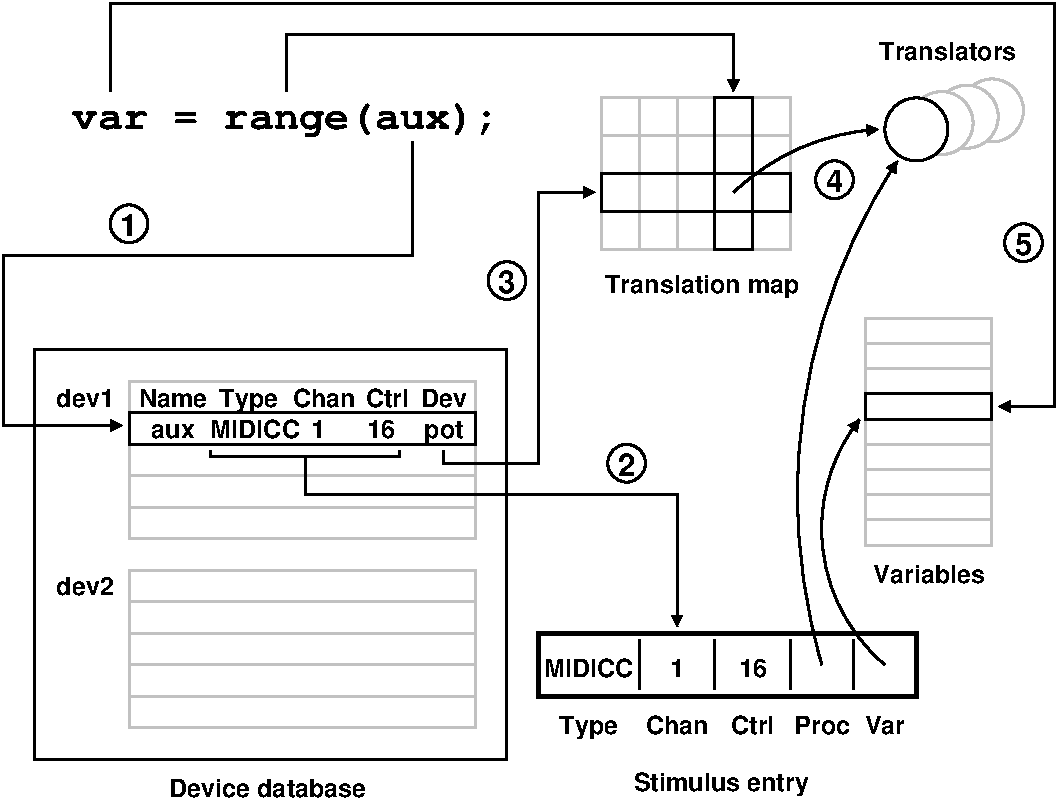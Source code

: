 #FIG 3.2  Produced by xfig version 3.2.5b
Landscape
Center
Metric
A4      
100.00
Single
-2
1200 2
0 32 #c1c1c1
5 1 0 2 0 7 50 -1 -1 0.000 0 0 1 0 9945.833 5674.167 8820 4500 9405 4140 9855 4050
	1 1 2.00 60.00 60.00
5 1 0 2 0 7 50 -1 -1 0.000 0 0 1 0 13607.500 6658.125 9450 7875 9315 6075 9990 4275
	1 1 2.00 60.00 60.00
5 1 0 2 0 7 65 -1 -1 0.000 0 0 1 0 10715.807 6904.597 9900 7875 9450 6975 9720 6120
	1 1 2.00 60.00 60.00
6 4320 4545 4680 4905
1 3 0 2 0 7 50 -1 -1 0.000 1 0.0000 4500 4725 135 135 4500 4725 4635 4725
4 1 0 50 -1 18 15 0.0000 4 180 135 4500 4815 1\001
-6
6 7830 3780 9360 5265
2 1 0 2 32 7 45 -1 0 0.000 0 0 -1 0 0 2
	 8955 3825 8955 4905
2 1 0 2 32 7 45 -1 0 0.000 0 0 -1 0 0 2
	 8685 3825 8685 4905
2 1 0 2 32 7 45 -1 0 0.000 0 0 -1 0 0 2
	 8415 3825 8415 4905
2 1 0 2 32 7 45 -1 0 0.000 0 0 -1 0 0 2
	 8145 3825 8145 4905
2 1 0 2 32 7 40 -1 0 0.000 0 0 -1 0 0 2
	 7875 4095 9225 4095
2 1 0 2 32 7 40 -1 0 0.000 0 0 -1 0 0 2
	 7875 4365 9225 4365
2 1 0 2 32 7 40 -1 0 0.000 0 0 -1 0 0 2
	 7875 4635 9225 4635
2 2 0 2 32 7 50 -1 -1 0.000 0 0 -1 0 0 5
	 7875 3825 9225 3825 9225 4905 7875 4905 7875 3825
2 2 0 2 0 7 35 -1 -1 0.000 0 0 -1 0 0 5
	 7875 4365 9225 4365 9225 4635 7875 4635 7875 4365
2 2 0 2 0 7 35 -1 -1 0.000 0 0 -1 0 0 5
	 8685 3825 8955 3825 8955 4905 8685 4905 8685 3825
4 1 0 50 -1 18 12 0.0000 4 195 1515 8595 5220 Translation map\001
-6
6 7020 4950 7380 5310
1 3 0 2 0 7 50 -1 -1 0.000 1 0.0000 7200 5130 135 135 7200 5130 7335 5130
4 1 0 50 -1 18 15 0.0000 4 180 135 7200 5220 3\001
-6
6 9360 4230 9720 4590
1 3 0 2 0 7 50 -1 -1 0.000 1 0.0000 9540 4410 135 135 9540 4410 9675 4410
4 1 0 50 -1 18 15 0.0000 4 180 135 9540 4500 4\001
-6
6 4455 7155 7020 8370
2 1 0 2 32 7 55 -1 -1 0.000 0 0 -1 0 0 2
	 4500 7650 6975 7650
2 1 0 2 32 7 55 -1 -1 0.000 0 0 -1 0 0 2
	 4500 7875 6975 7875
2 1 0 2 32 7 55 -1 -1 0.000 0 0 -1 0 0 2
	 4500 8100 6975 8100
2 1 0 2 32 7 55 -1 -1 0.000 0 0 -1 0 0 2
	 4500 7425 6975 7425
2 2 0 2 32 7 55 -1 -1 0.000 0 0 -1 0 0 5
	 4500 7200 6975 7200 6975 8325 4500 8325 4500 7200
-6
6 9720 5355 10710 7290
2 2 0 2 32 7 50 -1 -1 0.000 0 0 -1 0 0 5
	 9765 5400 10665 5400 10665 7020 9765 7020 9765 5400
2 1 0 2 32 7 50 -1 -1 0.000 0 0 -1 0 0 2
	 9765 6660 10665 6660
2 1 0 2 32 7 50 -1 -1 0.000 0 0 -1 0 0 2
	 9765 6480 10665 6480
2 1 0 2 32 7 50 -1 -1 0.000 0 0 -1 0 0 2
	 9765 6300 10665 6300
2 1 0 2 32 7 50 -1 -1 0.000 0 0 -1 0 0 2
	 9765 5940 10665 5940
2 1 0 2 32 7 50 -1 -1 0.000 0 0 -1 0 0 2
	 9765 6120 10665 6120
2 1 0 2 32 7 50 -1 -1 0.000 0 0 -1 0 0 2
	 9765 5580 10665 5580
2 1 0 2 32 7 50 -1 -1 0.000 0 0 -1 0 0 2
	 9765 6840 10665 6840
2 1 0 2 32 7 50 -1 -1 0.000 0 0 -1 0 0 2
	 9765 5760 10665 5760
2 2 0 2 0 7 45 -1 -1 0.000 0 0 -1 0 0 5
	 9765 5940 10665 5940 10665 6120 9765 6120 9765 5940
4 1 0 50 -1 18 12 0.0000 4 150 870 10215 7290 Variables\001
-6
6 10710 4680 11070 5040
1 3 0 2 0 7 50 -1 -1 0.000 1 0.0000 10890 4860 135 135 10890 4860 11025 4860
4 1 0 50 -1 18 15 0.0000 4 180 135 10890 4950 5\001
-6
6 7875 6255 8235 6615
1 3 0 2 0 7 50 -1 -1 0.000 1 0.0000 8055 6435 135 135 8055 6435 8190 6435
4 1 0 50 -1 18 15 0.0000 4 180 135 8055 6525 2\001
-6
1 3 0 2 0 7 60 -1 20 0.000 1 0.0000 10125 4050 225 225 10125 4050 10350 4050
1 3 0 2 32 7 65 -1 20 0.000 1 0.0000 10305 4005 225 225 10305 4005 10530 4005
1 3 0 2 32 7 75 -1 20 0.000 1 0.0000 10665 3915 225 225 10665 3915 10890 3915
1 3 0 2 32 7 70 -1 20 0.000 1 0.0000 10485 3960 225 225 10485 3960 10710 3960
2 1 0 2 0 7 50 -1 -1 0.000 0 0 -1 1 0 4
	1 1 2.00 60.00 60.00
	 5760 6390 5760 6660 8415 6660 8415 7605
2 1 0 2 0 7 50 -1 -1 0.000 0 0 -1 1 0 5
	1 1 2.00 60.00 60.00
	 4365 3780 4365 3150 11115 3150 11115 6030 10710 6030
2 1 0 2 0 7 50 -1 -1 0.000 0 0 -1 1 0 5
	1 1 2.00 60.00 60.00
	 6525 4140 6525 4950 3600 4950 3600 6165 4455 6165
2 1 0 2 0 7 50 -1 -1 0.000 0 0 -1 1 0 5
	1 1 2.00 60.00 60.00
	 6750 6345 6750 6435 7425 6435 7425 4500 7830 4500
2 1 0 2 0 7 50 -1 -1 0.000 0 0 -1 1 0 4
	1 1 2.00 60.00 60.00
	 5625 3780 5625 3375 8820 3375 8820 3780
2 1 0 2 0 7 50 -1 -1 0.000 0 0 -1 0 0 4
	 5085 6345 5085 6390 6435 6390 6435 6345
2 1 0 2 32 7 55 -1 -1 0.000 0 0 -1 0 0 2
	 4500 6525 6975 6525
2 1 0 2 32 7 55 -1 -1 0.000 0 0 -1 0 0 2
	 4500 6750 6975 6750
2 2 0 2 32 7 55 -1 -1 0.000 0 0 -1 0 0 5
	 4500 5850 6975 5850 6975 6975 4500 6975 4500 5850
2 2 0 2 0 7 50 -1 -1 0.000 0 0 -1 0 0 5
	 3825 5625 7200 5625 7200 8550 3825 8550 3825 5625
2 1 0 2 0 7 50 -1 -1 0.000 0 0 -1 0 0 2
	 8685 7695 8685 8055
2 1 0 2 0 7 50 -1 -1 0.000 0 0 -1 0 0 2
	 9225 7695 9225 8055
2 1 0 2 0 7 50 -1 -1 0.000 0 0 -1 0 0 2
	 9675 7695 9675 8055
2 1 0 2 0 7 50 -1 -1 0.000 0 0 -1 0 0 2
	 8145 7695 8145 8055
2 2 0 2 0 7 50 -1 -1 0.000 0 0 -1 0 0 5
	 4500 6075 6975 6075 6975 6300 4500 6300 4500 6075
2 2 0 3 0 7 50 -1 -1 0.000 0 0 -1 0 0 5
	 7425 7650 10125 7650 10125 8100 7425 8100 7425 7650
4 1 0 50 -1 18 12 0.0000 4 150 690 5400 6255 MIDICC\001
4 1 0 50 -1 18 12 0.0000 4 105 330 4815 6255 aux\001
4 1 0 50 -1 18 12 0.0000 4 135 105 5850 6255 1\001
4 1 0 50 -1 18 12 0.0000 4 135 210 6300 6255 16\001
4 1 0 50 -1 18 12 0.0000 4 195 300 6750 6255 pot\001
4 1 0 45 -1 18 12 0.0000 4 150 435 4185 6030 dev1\001
4 1 0 50 -1 18 12 0.0000 4 150 1050 10350 3555 Translators\001
4 1 0 30 -1 14 20 0.0000 4 270 3315 5625 4050 var = range(aux);\001
4 1 0 50 -1 18 12 0.0000 4 150 525 4815 6030 Name\001
4 1 0 50 -1 18 12 0.0000 4 195 450 5355 6030 Type\001
4 1 0 50 -1 18 12 0.0000 4 150 345 6750 6030 Dev\001
4 1 0 50 -1 18 12 0.0000 4 150 330 6345 6030 Ctrl\001
4 1 0 50 -1 18 12 0.0000 4 150 480 5895 6030 Chan\001
4 1 0 45 -1 18 12 0.0000 4 150 435 4185 7380 dev2\001
4 1 0 50 -1 18 12 0.0000 4 150 1500 5490 8820 Device database\001
4 1 0 50 -1 18 12 0.0000 4 150 330 8955 8370 Ctrl\001
4 1 0 50 -1 18 12 0.0000 4 150 435 9450 8370 Proc\001
4 1 0 50 -1 18 12 0.0000 4 150 315 9900 8370 Var\001
4 1 0 50 -1 18 12 0.0000 4 135 210 8955 7965 16\001
4 1 0 50 -1 18 12 0.0000 4 150 480 8415 8370 Chan\001
4 1 0 50 -1 18 12 0.0000 4 135 105 8415 7965 1\001
4 1 0 50 -1 18 12 0.0000 4 195 450 7785 8370 Type\001
4 1 0 50 -1 18 12 0.0000 4 150 690 7785 7965 MIDICC\001
4 1 0 50 -1 18 12 0.0000 4 195 1365 8730 8775 Stimulus entry\001
